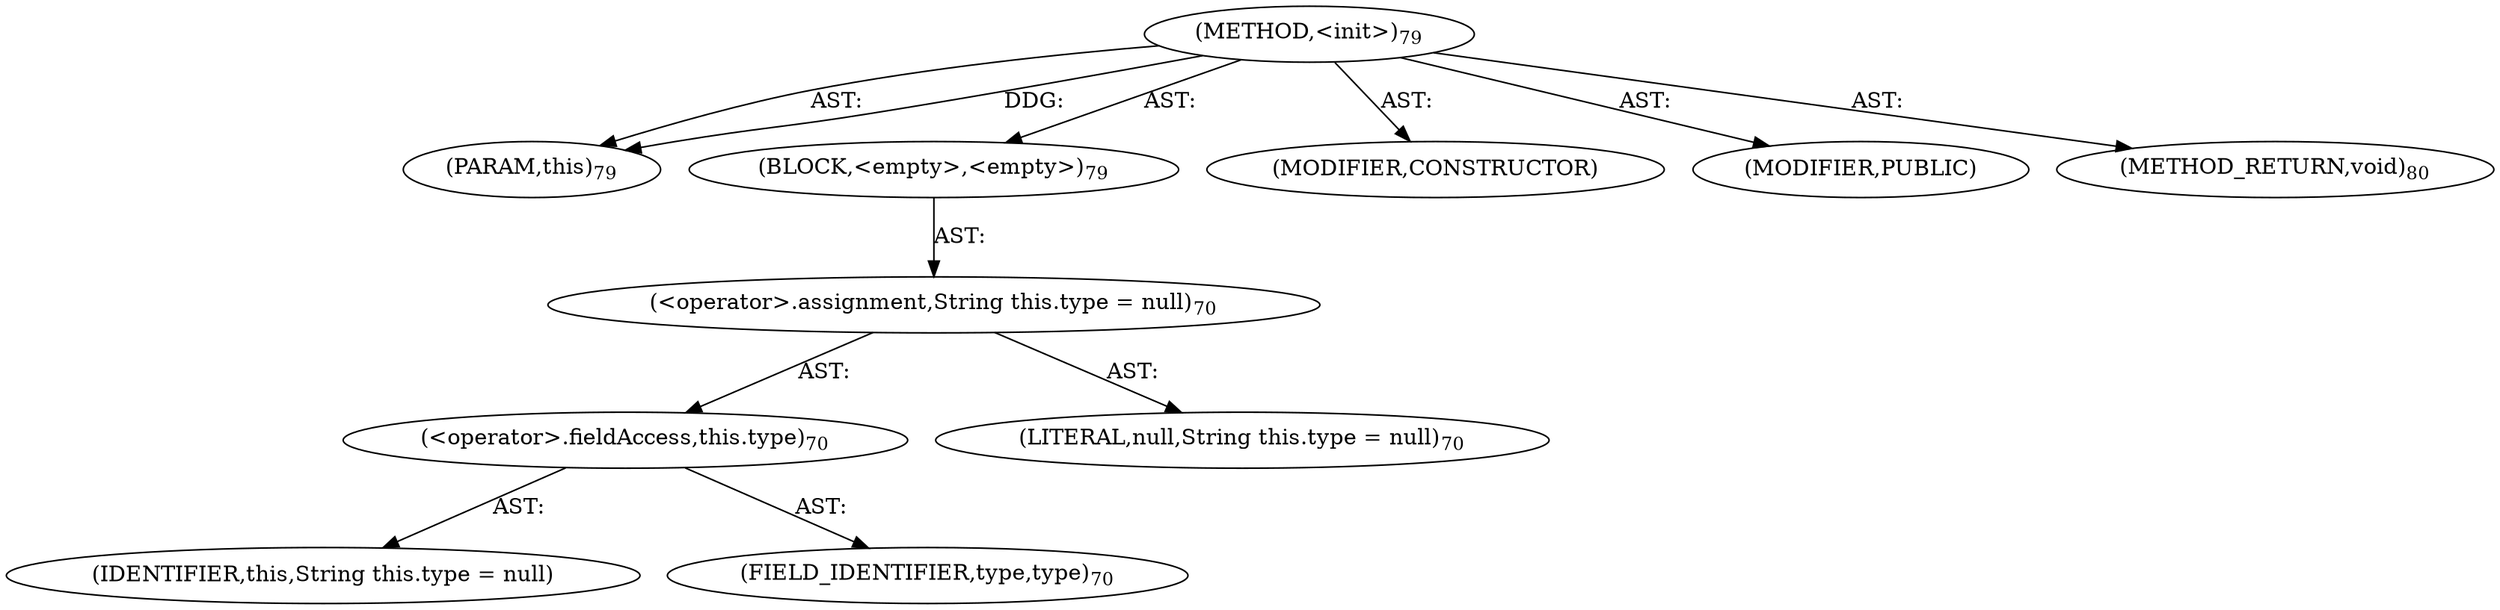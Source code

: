 digraph "&lt;init&gt;" {  
"111669149696" [label = <(METHOD,&lt;init&gt;)<SUB>79</SUB>> ]
"115964116996" [label = <(PARAM,this)<SUB>79</SUB>> ]
"25769803776" [label = <(BLOCK,&lt;empty&gt;,&lt;empty&gt;)<SUB>79</SUB>> ]
"30064771072" [label = <(&lt;operator&gt;.assignment,String this.type = null)<SUB>70</SUB>> ]
"30064771073" [label = <(&lt;operator&gt;.fieldAccess,this.type)<SUB>70</SUB>> ]
"68719476741" [label = <(IDENTIFIER,this,String this.type = null)> ]
"55834574848" [label = <(FIELD_IDENTIFIER,type,type)<SUB>70</SUB>> ]
"90194313216" [label = <(LITERAL,null,String this.type = null)<SUB>70</SUB>> ]
"133143986179" [label = <(MODIFIER,CONSTRUCTOR)> ]
"133143986180" [label = <(MODIFIER,PUBLIC)> ]
"128849018880" [label = <(METHOD_RETURN,void)<SUB>80</SUB>> ]
  "111669149696" -> "115964116996"  [ label = "AST: "] 
  "111669149696" -> "25769803776"  [ label = "AST: "] 
  "111669149696" -> "133143986179"  [ label = "AST: "] 
  "111669149696" -> "133143986180"  [ label = "AST: "] 
  "111669149696" -> "128849018880"  [ label = "AST: "] 
  "25769803776" -> "30064771072"  [ label = "AST: "] 
  "30064771072" -> "30064771073"  [ label = "AST: "] 
  "30064771072" -> "90194313216"  [ label = "AST: "] 
  "30064771073" -> "68719476741"  [ label = "AST: "] 
  "30064771073" -> "55834574848"  [ label = "AST: "] 
  "111669149696" -> "115964116996"  [ label = "DDG: "] 
}
